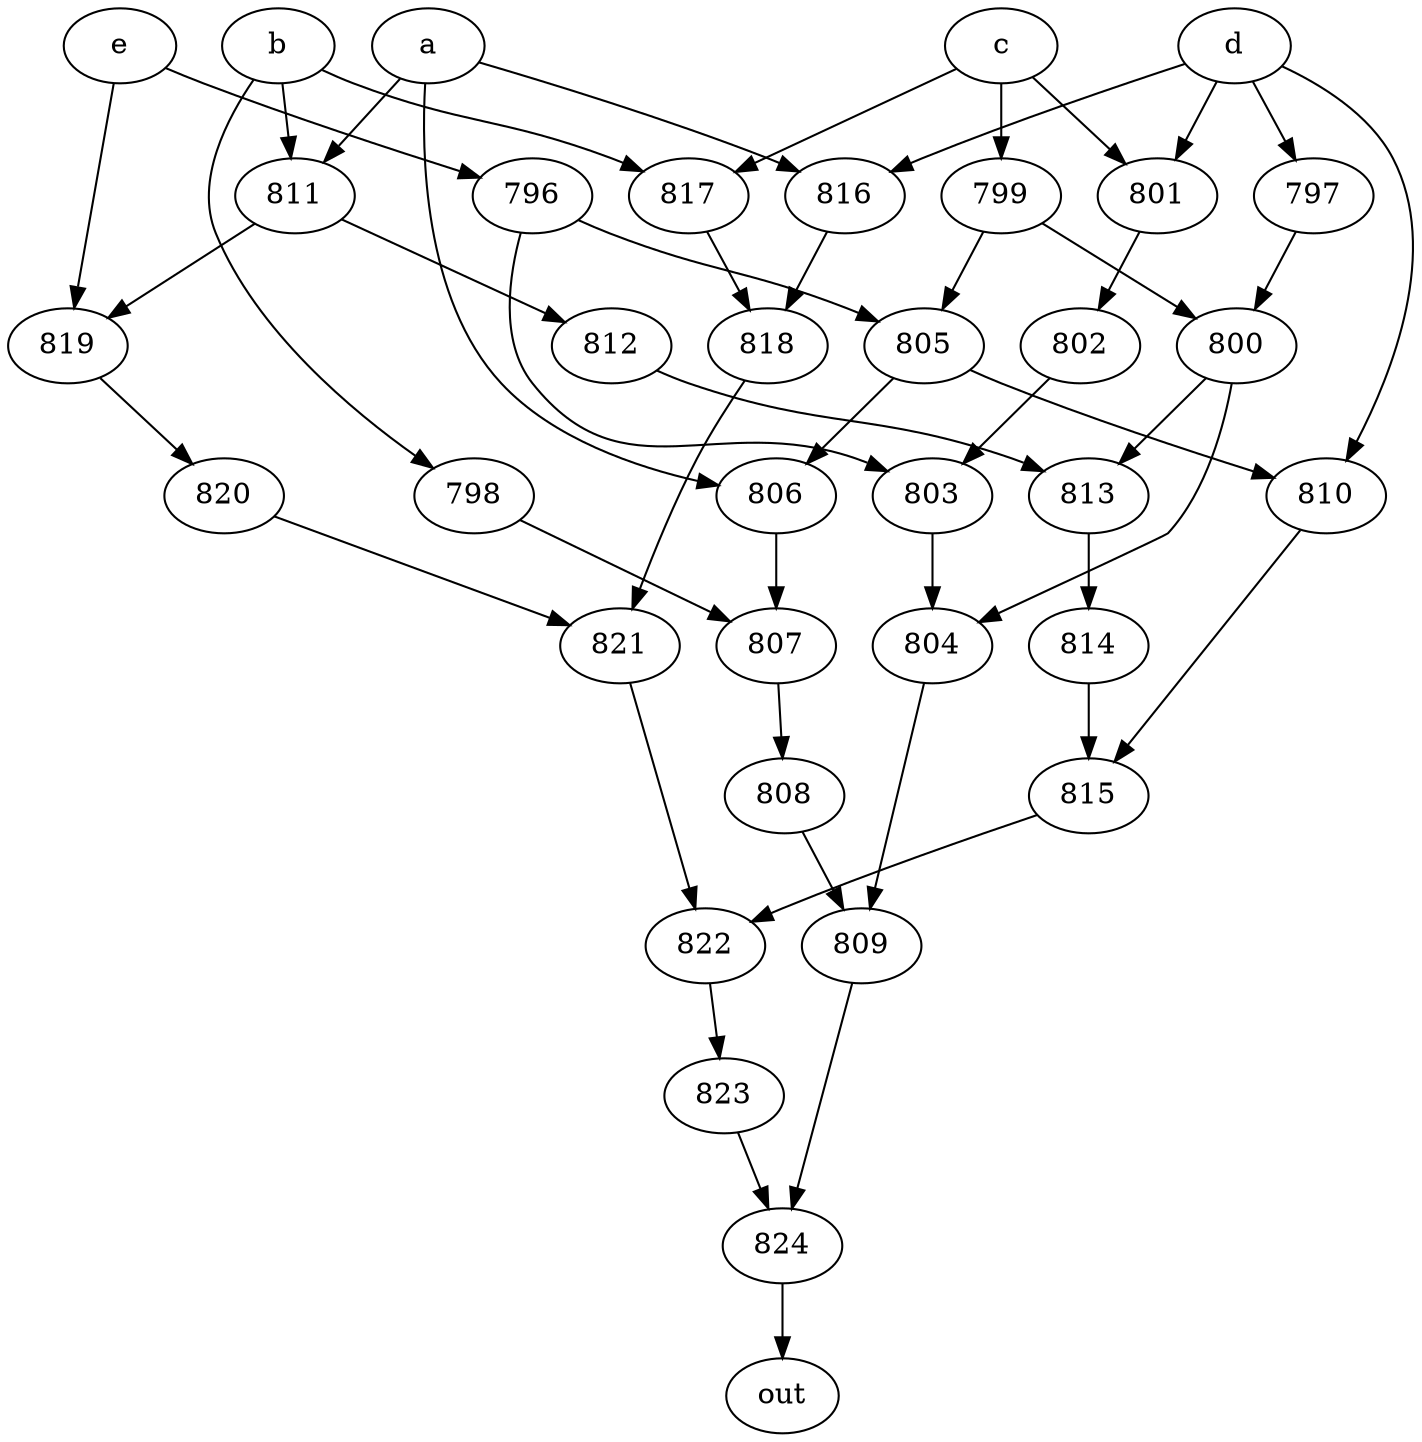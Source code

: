 strict digraph "" {
	824 -> out;
	a -> 806;
	a -> 811;
	a -> 816;
	806 -> 807;
	811 -> 812;
	811 -> 819;
	816 -> 818;
	807 -> 808;
	812 -> 813;
	819 -> 820;
	818 -> 821;
	b -> 811;
	b -> 798;
	b -> 817;
	798 -> 807;
	817 -> 818;
	c -> 817;
	c -> 799;
	c -> 801;
	799 -> 800;
	799 -> 805;
	801 -> 802;
	800 -> 804;
	800 -> 813;
	805 -> 806;
	805 -> 810;
	802 -> 803;
	d -> 816;
	d -> 801;
	d -> 797;
	d -> 810;
	797 -> 800;
	810 -> 815;
	815 -> 822;
	e -> 819;
	e -> 796;
	796 -> 805;
	796 -> 803;
	803 -> 804;
	820 -> 821;
	804 -> 809;
	813 -> 814;
	808 -> 809;
	809 -> 824;
	814 -> 815;
	822 -> 823;
	823 -> 824;
	821 -> 822;
}
